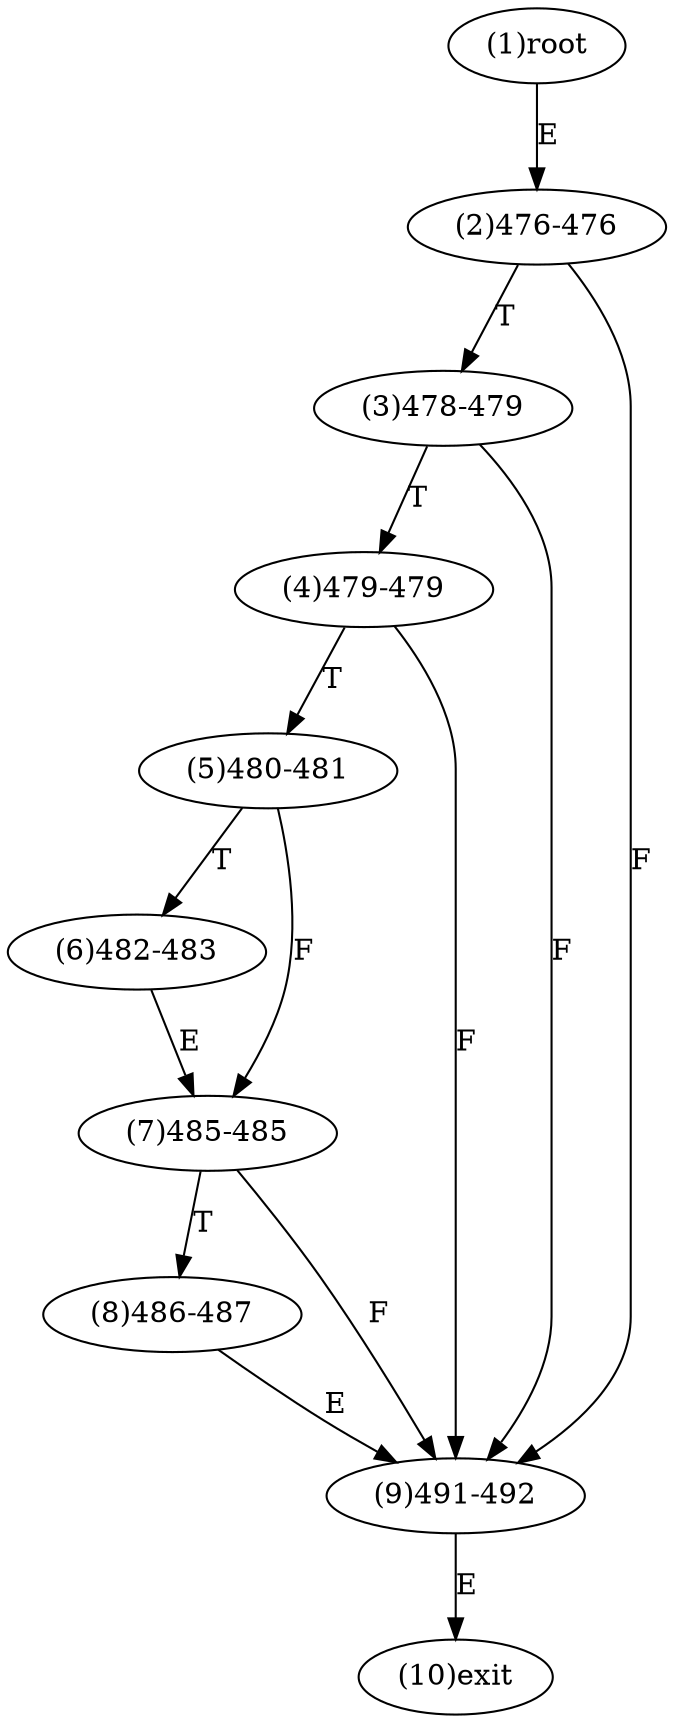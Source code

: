 digraph "" { 
1[ label="(1)root"];
2[ label="(2)476-476"];
3[ label="(3)478-479"];
4[ label="(4)479-479"];
5[ label="(5)480-481"];
6[ label="(6)482-483"];
7[ label="(7)485-485"];
8[ label="(8)486-487"];
9[ label="(9)491-492"];
10[ label="(10)exit"];
1->2[ label="E"];
2->9[ label="F"];
2->3[ label="T"];
3->9[ label="F"];
3->4[ label="T"];
4->9[ label="F"];
4->5[ label="T"];
5->7[ label="F"];
5->6[ label="T"];
6->7[ label="E"];
7->9[ label="F"];
7->8[ label="T"];
8->9[ label="E"];
9->10[ label="E"];
}